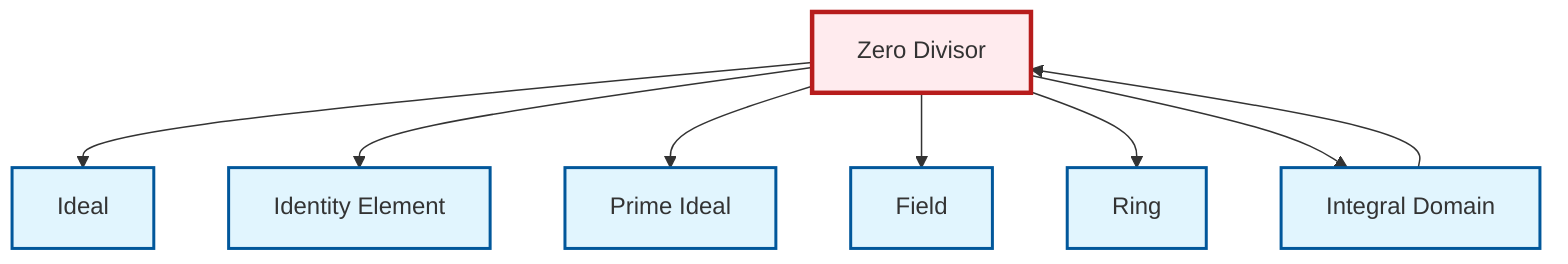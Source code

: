 graph TD
    classDef definition fill:#e1f5fe,stroke:#01579b,stroke-width:2px
    classDef theorem fill:#f3e5f5,stroke:#4a148c,stroke-width:2px
    classDef axiom fill:#fff3e0,stroke:#e65100,stroke-width:2px
    classDef example fill:#e8f5e9,stroke:#1b5e20,stroke-width:2px
    classDef current fill:#ffebee,stroke:#b71c1c,stroke-width:3px
    def-ring["Ring"]:::definition
    def-field["Field"]:::definition
    def-zero-divisor["Zero Divisor"]:::definition
    def-prime-ideal["Prime Ideal"]:::definition
    def-ideal["Ideal"]:::definition
    def-integral-domain["Integral Domain"]:::definition
    def-identity-element["Identity Element"]:::definition
    def-zero-divisor --> def-ideal
    def-zero-divisor --> def-identity-element
    def-zero-divisor --> def-prime-ideal
    def-integral-domain --> def-zero-divisor
    def-zero-divisor --> def-field
    def-zero-divisor --> def-ring
    def-zero-divisor --> def-integral-domain
    class def-zero-divisor current